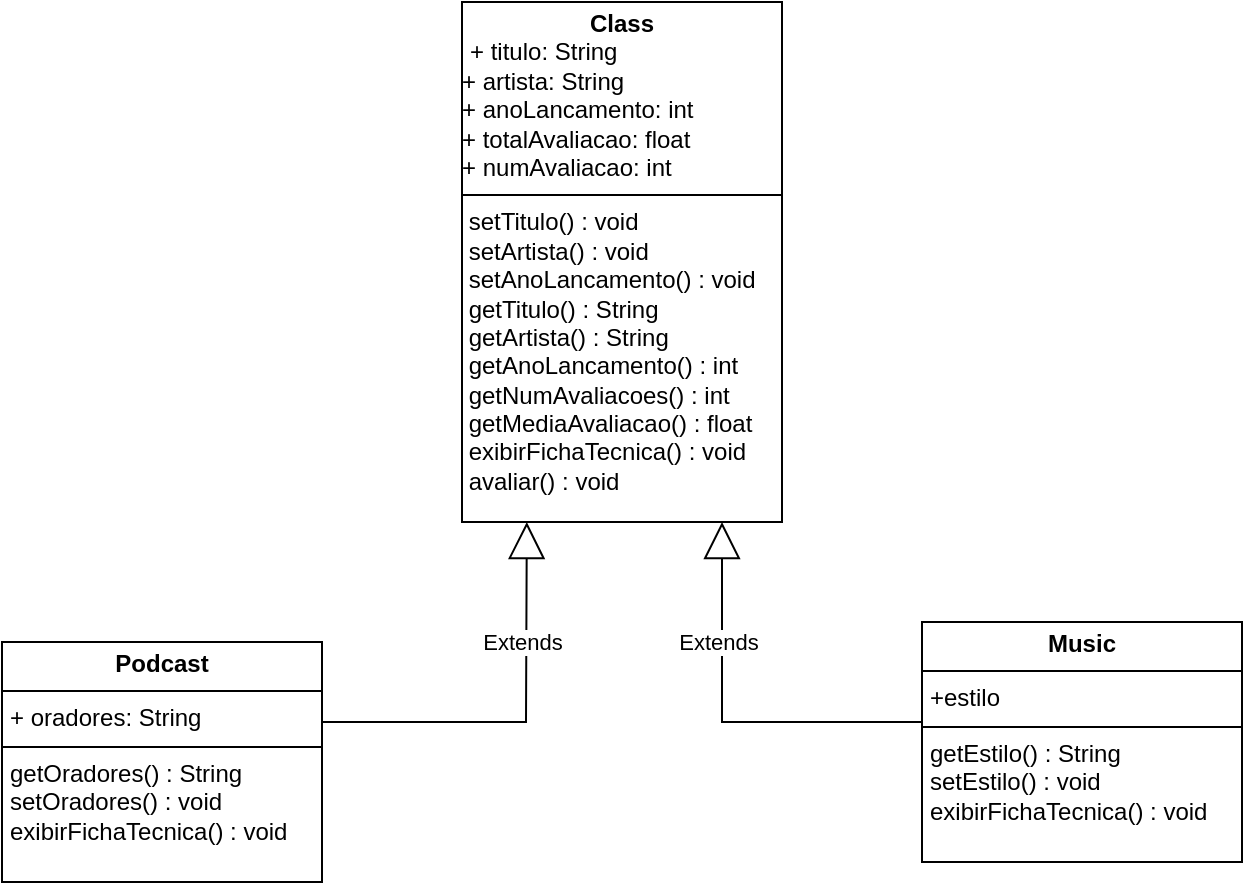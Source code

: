 <mxfile version="26.2.12">
  <diagram id="C5RBs43oDa-KdzZeNtuy" name="Page-1">
    <mxGraphModel dx="1398" dy="770" grid="1" gridSize="10" guides="1" tooltips="1" connect="1" arrows="1" fold="1" page="1" pageScale="1" pageWidth="827" pageHeight="1169" math="0" shadow="0">
      <root>
        <mxCell id="WIyWlLk6GJQsqaUBKTNV-0" />
        <mxCell id="WIyWlLk6GJQsqaUBKTNV-1" parent="WIyWlLk6GJQsqaUBKTNV-0" />
        <mxCell id="9xwD75uG-HI90dTEOazw-8" value="Extends" style="endArrow=block;endSize=16;endFill=0;html=1;rounded=0;entryX=0.515;entryY=1;entryDx=0;entryDy=0;entryPerimeter=0;" edge="1" parent="WIyWlLk6GJQsqaUBKTNV-1">
          <mxGeometry x="0.406" y="2" width="160" relative="1" as="geometry">
            <mxPoint x="240" y="490" as="sourcePoint" />
            <mxPoint x="342.4" y="390" as="targetPoint" />
            <Array as="points">
              <mxPoint x="342" y="490" />
            </Array>
            <mxPoint as="offset" />
          </mxGeometry>
        </mxCell>
        <mxCell id="9xwD75uG-HI90dTEOazw-9" value="Extends" style="endArrow=block;endSize=16;endFill=0;html=1;rounded=0;entryX=0.515;entryY=1;entryDx=0;entryDy=0;entryPerimeter=0;" edge="1" parent="WIyWlLk6GJQsqaUBKTNV-1">
          <mxGeometry x="0.406" y="2" width="160" relative="1" as="geometry">
            <mxPoint x="542.0" y="490" as="sourcePoint" />
            <mxPoint x="440.0" y="390" as="targetPoint" />
            <Array as="points">
              <mxPoint x="440.0" y="490" />
            </Array>
            <mxPoint as="offset" />
          </mxGeometry>
        </mxCell>
        <mxCell id="9xwD75uG-HI90dTEOazw-10" value="&lt;p style=&quot;margin:0px;margin-top:4px;text-align:center;&quot;&gt;&lt;b&gt;Podcast&lt;/b&gt;&lt;/p&gt;&lt;hr size=&quot;1&quot; style=&quot;border-style:solid;&quot;&gt;&lt;p style=&quot;margin:0px;margin-left:4px;&quot;&gt;+ oradores: String&lt;/p&gt;&lt;hr size=&quot;1&quot; style=&quot;border-style:solid;&quot;&gt;&lt;p style=&quot;margin:0px;margin-left:4px;&quot;&gt;&lt;span style=&quot;background-color: transparent;&quot;&gt;getOradores() : String&lt;/span&gt;&lt;/p&gt;&lt;p style=&quot;margin:0px;margin-left:4px;&quot;&gt;setOradores() : void&lt;/p&gt;&lt;p style=&quot;margin:0px;margin-left:4px;&quot;&gt;exibirFichaTecnica() : void&lt;/p&gt;" style="verticalAlign=top;align=left;overflow=fill;html=1;whiteSpace=wrap;" vertex="1" parent="WIyWlLk6GJQsqaUBKTNV-1">
          <mxGeometry x="80" y="450" width="160" height="120" as="geometry" />
        </mxCell>
        <mxCell id="9xwD75uG-HI90dTEOazw-11" value="&lt;p style=&quot;margin:0px;margin-top:4px;text-align:center;&quot;&gt;&lt;b&gt;Music&lt;/b&gt;&lt;/p&gt;&lt;hr size=&quot;1&quot; style=&quot;border-style:solid;&quot;&gt;&lt;p style=&quot;margin:0px;margin-left:4px;&quot;&gt;+estilo&lt;br&gt;&lt;/p&gt;&lt;hr size=&quot;1&quot; style=&quot;border-style:solid;&quot;&gt;&lt;p style=&quot;margin: 0px 0px 0px 4px;&quot;&gt;&lt;span style=&quot;background-color: transparent;&quot;&gt;getEstilo() : String&lt;/span&gt;&lt;/p&gt;&lt;p style=&quot;margin: 0px 0px 0px 4px;&quot;&gt;setEstilo() : void&lt;/p&gt;&lt;p style=&quot;margin: 0px 0px 0px 4px;&quot;&gt;exibirFichaTecnica() : void&lt;/p&gt;&lt;div&gt;&lt;br&gt;&lt;/div&gt;" style="verticalAlign=top;align=left;overflow=fill;html=1;whiteSpace=wrap;" vertex="1" parent="WIyWlLk6GJQsqaUBKTNV-1">
          <mxGeometry x="540" y="440" width="160" height="120" as="geometry" />
        </mxCell>
        <mxCell id="9xwD75uG-HI90dTEOazw-12" value="&lt;p style=&quot;margin:0px;margin-top:4px;text-align:center;&quot;&gt;&lt;b&gt;Class&lt;/b&gt;&lt;/p&gt;&lt;p style=&quot;margin:0px;margin-left:4px;&quot;&gt;+ titulo: String&lt;/p&gt;&lt;div&gt;+ artista: String&lt;/div&gt;&lt;div&gt;+ anoLancamento: int&lt;/div&gt;&lt;div&gt;+ totalAvaliacao: float&lt;/div&gt;&lt;div&gt;+ numAvaliacao: int&lt;/div&gt;&lt;hr size=&quot;1&quot; style=&quot;border-style:solid;&quot;&gt;&lt;div&gt;&amp;nbsp;setTitulo&lt;span style=&quot;background-color: transparent; color: light-dark(rgb(0, 0, 0), rgb(255, 255, 255));&quot;&gt;() : void&lt;/span&gt;&lt;/div&gt;&lt;div&gt;&amp;nbsp;setArtista&lt;span style=&quot;background-color: transparent; color: light-dark(rgb(0, 0, 0), rgb(255, 255, 255));&quot;&gt;()&lt;/span&gt;&lt;span style=&quot;background-color: transparent; color: light-dark(rgb(0, 0, 0), rgb(255, 255, 255));&quot;&gt;&amp;nbsp;&lt;/span&gt;&lt;span style=&quot;background-color: transparent; color: light-dark(rgb(0, 0, 0), rgb(255, 255, 255));&quot;&gt;: void&lt;/span&gt;&lt;/div&gt;&lt;div&gt;&amp;nbsp;setAnoLancamento&lt;span style=&quot;background-color: transparent; color: light-dark(rgb(0, 0, 0), rgb(255, 255, 255));&quot;&gt;()&lt;/span&gt;&lt;span style=&quot;background-color: transparent; color: light-dark(rgb(0, 0, 0), rgb(255, 255, 255));&quot;&gt;&amp;nbsp;&lt;/span&gt;&lt;span style=&quot;background-color: transparent; color: light-dark(rgb(0, 0, 0), rgb(255, 255, 255));&quot;&gt;: void&lt;/span&gt;&lt;/div&gt;&lt;div&gt;&amp;nbsp;getTitulo&lt;span style=&quot;background-color: transparent; color: light-dark(rgb(0, 0, 0), rgb(255, 255, 255));&quot;&gt;()&lt;/span&gt;&lt;span style=&quot;background-color: transparent; color: light-dark(rgb(0, 0, 0), rgb(255, 255, 255));&quot;&gt;&amp;nbsp;&lt;/span&gt;&lt;span style=&quot;background-color: transparent; color: light-dark(rgb(0, 0, 0), rgb(255, 255, 255));&quot;&gt;: String&lt;/span&gt;&lt;/div&gt;&lt;div&gt;&amp;nbsp;getArtista&lt;span style=&quot;background-color: transparent; color: light-dark(rgb(0, 0, 0), rgb(255, 255, 255));&quot;&gt;()&lt;/span&gt;&lt;span style=&quot;background-color: transparent; color: light-dark(rgb(0, 0, 0), rgb(255, 255, 255));&quot;&gt;&amp;nbsp;&lt;/span&gt;&lt;span style=&quot;background-color: transparent; color: light-dark(rgb(0, 0, 0), rgb(255, 255, 255));&quot;&gt;: String&lt;/span&gt;&lt;/div&gt;&lt;div&gt;&amp;nbsp;getAnoLancamento&lt;span style=&quot;background-color: transparent; color: light-dark(rgb(0, 0, 0), rgb(255, 255, 255));&quot;&gt;() : int&lt;/span&gt;&lt;/div&gt;&lt;div&gt;&amp;nbsp;getNumAvaliacoes&lt;span style=&quot;background-color: transparent; color: light-dark(rgb(0, 0, 0), rgb(255, 255, 255));&quot;&gt;() : int&lt;/span&gt;&lt;/div&gt;&lt;div&gt;&amp;nbsp;getMediaAvaliacao&lt;span style=&quot;background-color: transparent; color: light-dark(rgb(0, 0, 0), rgb(255, 255, 255));&quot;&gt;() : float&lt;/span&gt;&lt;/div&gt;&lt;div&gt;&amp;nbsp;exibirFichaTecnica&lt;span style=&quot;background-color: transparent; color: light-dark(rgb(0, 0, 0), rgb(255, 255, 255));&quot;&gt;()&lt;/span&gt;&lt;span style=&quot;background-color: transparent; color: light-dark(rgb(0, 0, 0), rgb(255, 255, 255));&quot;&gt;&amp;nbsp;&lt;/span&gt;&lt;span style=&quot;background-color: transparent; color: light-dark(rgb(0, 0, 0), rgb(255, 255, 255));&quot;&gt;: void&lt;/span&gt;&lt;/div&gt;&lt;div&gt;&amp;nbsp;avaliar()&lt;span style=&quot;background-color: transparent; color: light-dark(rgb(0, 0, 0), rgb(255, 255, 255));&quot;&gt;&amp;nbsp;&lt;/span&gt;&lt;span style=&quot;background-color: transparent; color: light-dark(rgb(0, 0, 0), rgb(255, 255, 255));&quot;&gt;: void&lt;/span&gt;&lt;/div&gt;" style="verticalAlign=top;align=left;overflow=fill;html=1;whiteSpace=wrap;" vertex="1" parent="WIyWlLk6GJQsqaUBKTNV-1">
          <mxGeometry x="310" y="130" width="160" height="260" as="geometry" />
        </mxCell>
      </root>
    </mxGraphModel>
  </diagram>
</mxfile>
